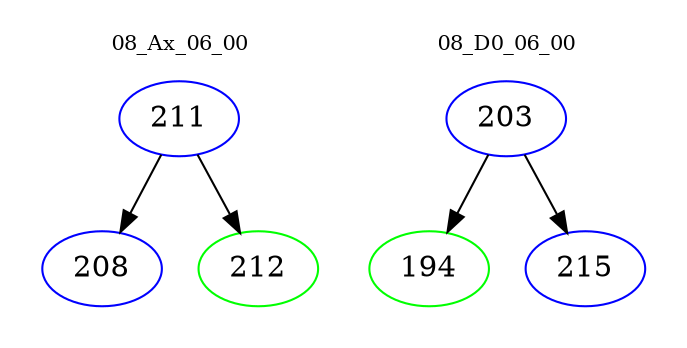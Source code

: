 digraph{
subgraph cluster_0 {
color = white
label = "08_Ax_06_00";
fontsize=10;
T0_211 [label="211", color="blue"]
T0_211 -> T0_208 [color="black"]
T0_208 [label="208", color="blue"]
T0_211 -> T0_212 [color="black"]
T0_212 [label="212", color="green"]
}
subgraph cluster_1 {
color = white
label = "08_D0_06_00";
fontsize=10;
T1_203 [label="203", color="blue"]
T1_203 -> T1_194 [color="black"]
T1_194 [label="194", color="green"]
T1_203 -> T1_215 [color="black"]
T1_215 [label="215", color="blue"]
}
}
